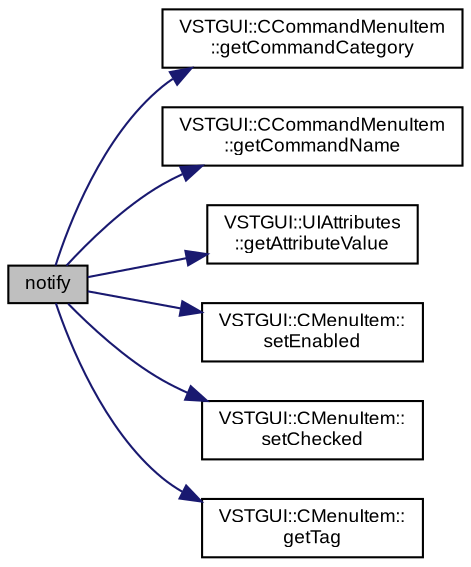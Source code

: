 digraph "notify"
{
  bgcolor="transparent";
  edge [fontname="Arial",fontsize="9",labelfontname="Arial",labelfontsize="9"];
  node [fontname="Arial",fontsize="9",shape=record];
  rankdir="LR";
  Node1 [label="notify",height=0.2,width=0.4,color="black", fillcolor="grey75", style="filled" fontcolor="black"];
  Node1 -> Node2 [color="midnightblue",fontsize="9",style="solid",fontname="Arial"];
  Node2 [label="VSTGUI::CCommandMenuItem\l::getCommandCategory",height=0.2,width=0.4,color="black",URL="$class_v_s_t_g_u_i_1_1_c_command_menu_item.html#ab3bc467fd19370c7c21db264806e6712"];
  Node1 -> Node3 [color="midnightblue",fontsize="9",style="solid",fontname="Arial"];
  Node3 [label="VSTGUI::CCommandMenuItem\l::getCommandName",height=0.2,width=0.4,color="black",URL="$class_v_s_t_g_u_i_1_1_c_command_menu_item.html#a1abd2d2a4f2077a9101c618aec2a99d1"];
  Node1 -> Node4 [color="midnightblue",fontsize="9",style="solid",fontname="Arial"];
  Node4 [label="VSTGUI::UIAttributes\l::getAttributeValue",height=0.2,width=0.4,color="black",URL="$class_v_s_t_g_u_i_1_1_u_i_attributes.html#a80dddbc022b66698cf7a00620efbcd88"];
  Node1 -> Node5 [color="midnightblue",fontsize="9",style="solid",fontname="Arial"];
  Node5 [label="VSTGUI::CMenuItem::\lsetEnabled",height=0.2,width=0.4,color="black",URL="$class_v_s_t_g_u_i_1_1_c_menu_item.html#a013814dd3b12417a8e3bc30bb5744a71",tooltip="set menu item enabled state "];
  Node1 -> Node6 [color="midnightblue",fontsize="9",style="solid",fontname="Arial"];
  Node6 [label="VSTGUI::CMenuItem::\lsetChecked",height=0.2,width=0.4,color="black",URL="$class_v_s_t_g_u_i_1_1_c_menu_item.html#a41ac8da48387a7a6516197d30e95aada",tooltip="set menu item checked state "];
  Node1 -> Node7 [color="midnightblue",fontsize="9",style="solid",fontname="Arial"];
  Node7 [label="VSTGUI::CMenuItem::\lgetTag",height=0.2,width=0.4,color="black",URL="$class_v_s_t_g_u_i_1_1_c_menu_item.html#a77b4a7b5e759eb8150d49c4330496423",tooltip="returns the tag of the item "];
}
